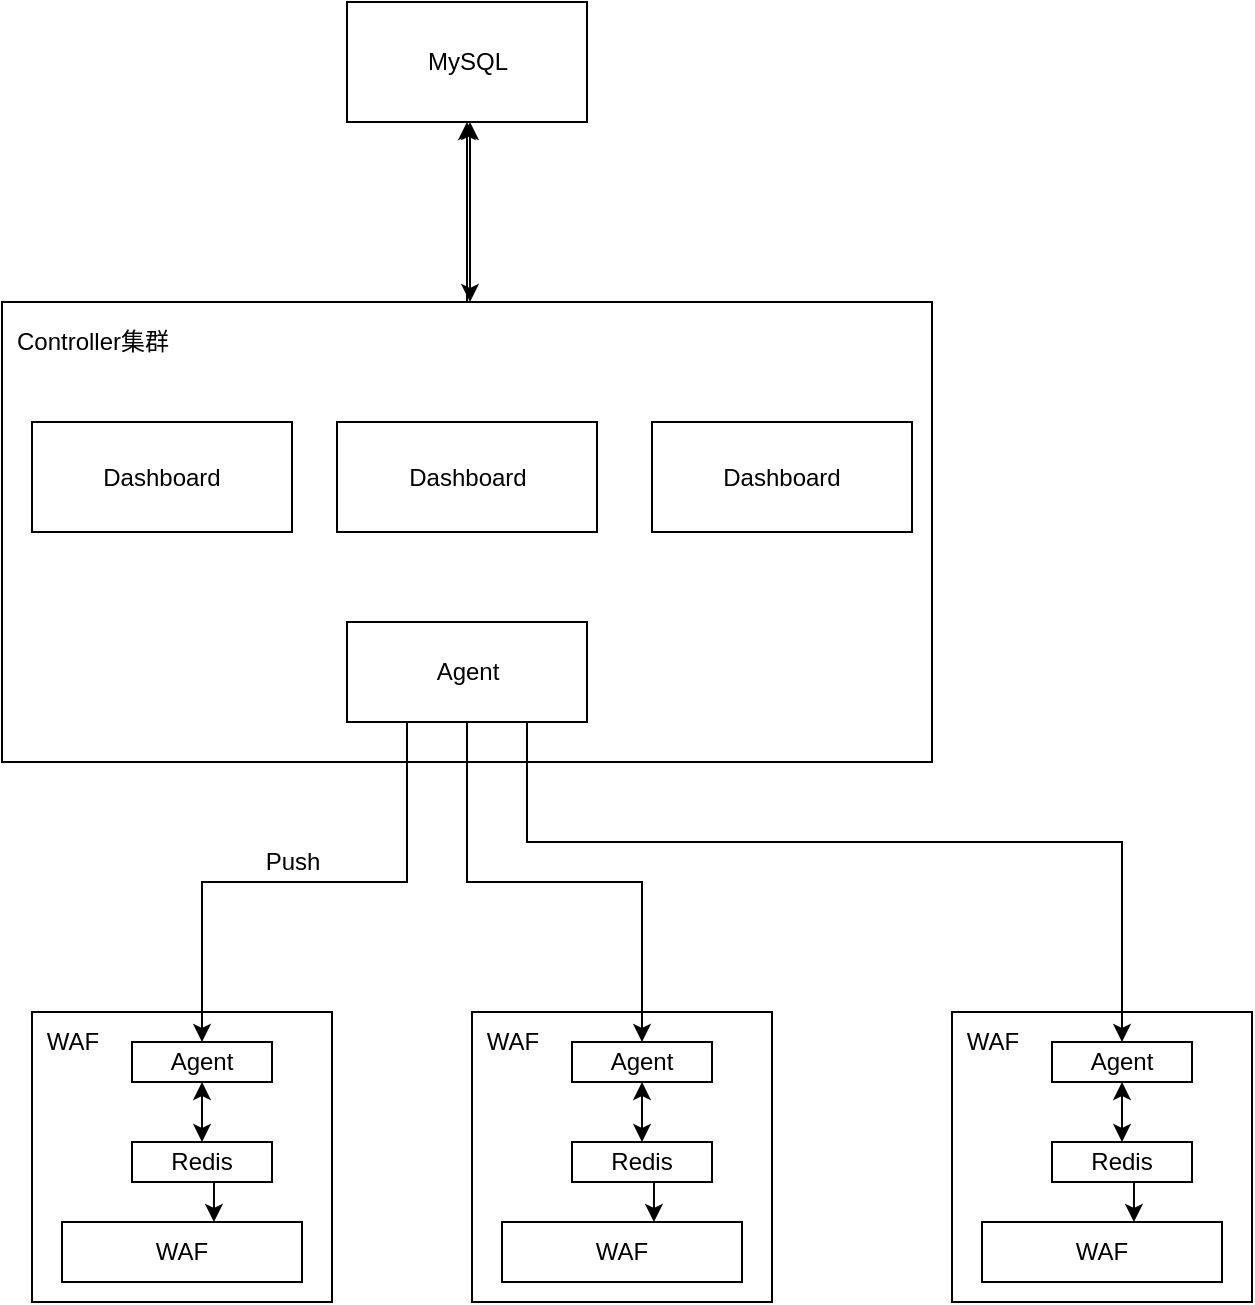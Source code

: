 <mxfile version="14.4.2" type="github">
  <diagram id="L9mihdwNbJZtLMoDJH6u" name="第 1 页">
    <mxGraphModel dx="1426" dy="657" grid="1" gridSize="10" guides="1" tooltips="1" connect="1" arrows="1" fold="1" page="1" pageScale="1" pageWidth="827" pageHeight="1169" math="0" shadow="0">
      <root>
        <mxCell id="0" />
        <mxCell id="1" parent="0" />
        <mxCell id="2mTThQ5nUqLhSKPxyPQN-1" value="MySQL" style="rounded=0;whiteSpace=wrap;html=1;" vertex="1" parent="1">
          <mxGeometry x="307.5" y="80" width="120" height="60" as="geometry" />
        </mxCell>
        <mxCell id="2mTThQ5nUqLhSKPxyPQN-10" style="edgeStyle=orthogonalEdgeStyle;rounded=0;orthogonalLoop=1;jettySize=auto;html=1;exitX=0.5;exitY=0;exitDx=0;exitDy=0;" edge="1" parent="1" source="2mTThQ5nUqLhSKPxyPQN-2" target="2mTThQ5nUqLhSKPxyPQN-1">
          <mxGeometry relative="1" as="geometry" />
        </mxCell>
        <mxCell id="2mTThQ5nUqLhSKPxyPQN-2" value="" style="rounded=0;whiteSpace=wrap;html=1;" vertex="1" parent="1">
          <mxGeometry x="135" y="230" width="465" height="230" as="geometry" />
        </mxCell>
        <mxCell id="2mTThQ5nUqLhSKPxyPQN-6" value="Controller集群" style="text;html=1;align=center;verticalAlign=middle;resizable=0;points=[];autosize=1;" vertex="1" parent="1">
          <mxGeometry x="135" y="240" width="90" height="20" as="geometry" />
        </mxCell>
        <mxCell id="2mTThQ5nUqLhSKPxyPQN-9" value="Dashboard" style="rounded=0;whiteSpace=wrap;html=1;" vertex="1" parent="1">
          <mxGeometry x="150" y="290" width="130" height="55" as="geometry" />
        </mxCell>
        <mxCell id="2mTThQ5nUqLhSKPxyPQN-13" value="Dashboard" style="rounded=0;whiteSpace=wrap;html=1;" vertex="1" parent="1">
          <mxGeometry x="302.5" y="290" width="130" height="55" as="geometry" />
        </mxCell>
        <mxCell id="2mTThQ5nUqLhSKPxyPQN-14" value="Dashboard" style="rounded=0;whiteSpace=wrap;html=1;" vertex="1" parent="1">
          <mxGeometry x="460" y="290" width="130" height="55" as="geometry" />
        </mxCell>
        <mxCell id="2mTThQ5nUqLhSKPxyPQN-15" value="Agent" style="rounded=0;whiteSpace=wrap;html=1;" vertex="1" parent="1">
          <mxGeometry x="307.5" y="390" width="120" height="50" as="geometry" />
        </mxCell>
        <mxCell id="2mTThQ5nUqLhSKPxyPQN-16" value="" style="endArrow=classic;startArrow=classic;html=1;" edge="1" parent="1">
          <mxGeometry width="50" height="50" relative="1" as="geometry">
            <mxPoint x="369" y="230" as="sourcePoint" />
            <mxPoint x="369" y="140" as="targetPoint" />
          </mxGeometry>
        </mxCell>
        <mxCell id="2mTThQ5nUqLhSKPxyPQN-17" value="" style="rounded=0;whiteSpace=wrap;html=1;" vertex="1" parent="1">
          <mxGeometry x="150" y="585" width="150" height="145" as="geometry" />
        </mxCell>
        <mxCell id="2mTThQ5nUqLhSKPxyPQN-18" value="WAF" style="text;html=1;align=center;verticalAlign=middle;resizable=0;points=[];autosize=1;" vertex="1" parent="1">
          <mxGeometry x="150" y="590" width="40" height="20" as="geometry" />
        </mxCell>
        <mxCell id="2mTThQ5nUqLhSKPxyPQN-19" value="Agent" style="rounded=0;whiteSpace=wrap;html=1;" vertex="1" parent="1">
          <mxGeometry x="200" y="600" width="70" height="20" as="geometry" />
        </mxCell>
        <mxCell id="2mTThQ5nUqLhSKPxyPQN-20" value="WAF" style="rounded=0;whiteSpace=wrap;html=1;" vertex="1" parent="1">
          <mxGeometry x="165" y="690" width="120" height="30" as="geometry" />
        </mxCell>
        <mxCell id="2mTThQ5nUqLhSKPxyPQN-25" style="edgeStyle=orthogonalEdgeStyle;rounded=0;orthogonalLoop=1;jettySize=auto;html=1;exitX=0.5;exitY=1;exitDx=0;exitDy=0;entryX=0.633;entryY=0;entryDx=0;entryDy=0;entryPerimeter=0;" edge="1" parent="1" source="2mTThQ5nUqLhSKPxyPQN-21" target="2mTThQ5nUqLhSKPxyPQN-20">
          <mxGeometry relative="1" as="geometry" />
        </mxCell>
        <mxCell id="2mTThQ5nUqLhSKPxyPQN-21" value="Redis" style="rounded=0;whiteSpace=wrap;html=1;" vertex="1" parent="1">
          <mxGeometry x="200" y="650" width="70" height="20" as="geometry" />
        </mxCell>
        <mxCell id="2mTThQ5nUqLhSKPxyPQN-23" value="" style="endArrow=classic;startArrow=classic;html=1;exitX=0.5;exitY=0;exitDx=0;exitDy=0;entryX=0.5;entryY=1;entryDx=0;entryDy=0;" edge="1" parent="1" source="2mTThQ5nUqLhSKPxyPQN-21" target="2mTThQ5nUqLhSKPxyPQN-19">
          <mxGeometry width="50" height="50" relative="1" as="geometry">
            <mxPoint x="390" y="470" as="sourcePoint" />
            <mxPoint x="440" y="420" as="targetPoint" />
          </mxGeometry>
        </mxCell>
        <mxCell id="2mTThQ5nUqLhSKPxyPQN-26" value="" style="rounded=0;whiteSpace=wrap;html=1;" vertex="1" parent="1">
          <mxGeometry x="370" y="585" width="150" height="145" as="geometry" />
        </mxCell>
        <mxCell id="2mTThQ5nUqLhSKPxyPQN-27" value="WAF" style="text;html=1;align=center;verticalAlign=middle;resizable=0;points=[];autosize=1;" vertex="1" parent="1">
          <mxGeometry x="370" y="590" width="40" height="20" as="geometry" />
        </mxCell>
        <mxCell id="2mTThQ5nUqLhSKPxyPQN-28" value="Agent" style="rounded=0;whiteSpace=wrap;html=1;" vertex="1" parent="1">
          <mxGeometry x="420" y="600" width="70" height="20" as="geometry" />
        </mxCell>
        <mxCell id="2mTThQ5nUqLhSKPxyPQN-29" value="WAF" style="rounded=0;whiteSpace=wrap;html=1;" vertex="1" parent="1">
          <mxGeometry x="385" y="690" width="120" height="30" as="geometry" />
        </mxCell>
        <mxCell id="2mTThQ5nUqLhSKPxyPQN-30" style="edgeStyle=orthogonalEdgeStyle;rounded=0;orthogonalLoop=1;jettySize=auto;html=1;exitX=0.5;exitY=1;exitDx=0;exitDy=0;entryX=0.633;entryY=0;entryDx=0;entryDy=0;entryPerimeter=0;" edge="1" parent="1" source="2mTThQ5nUqLhSKPxyPQN-31" target="2mTThQ5nUqLhSKPxyPQN-29">
          <mxGeometry relative="1" as="geometry" />
        </mxCell>
        <mxCell id="2mTThQ5nUqLhSKPxyPQN-31" value="Redis" style="rounded=0;whiteSpace=wrap;html=1;" vertex="1" parent="1">
          <mxGeometry x="420" y="650" width="70" height="20" as="geometry" />
        </mxCell>
        <mxCell id="2mTThQ5nUqLhSKPxyPQN-32" value="" style="endArrow=classic;startArrow=classic;html=1;exitX=0.5;exitY=0;exitDx=0;exitDy=0;entryX=0.5;entryY=1;entryDx=0;entryDy=0;" edge="1" parent="1" source="2mTThQ5nUqLhSKPxyPQN-31" target="2mTThQ5nUqLhSKPxyPQN-28">
          <mxGeometry width="50" height="50" relative="1" as="geometry">
            <mxPoint x="610" y="470" as="sourcePoint" />
            <mxPoint x="660" y="420" as="targetPoint" />
          </mxGeometry>
        </mxCell>
        <mxCell id="2mTThQ5nUqLhSKPxyPQN-33" value="" style="rounded=0;whiteSpace=wrap;html=1;" vertex="1" parent="1">
          <mxGeometry x="610" y="585" width="150" height="145" as="geometry" />
        </mxCell>
        <mxCell id="2mTThQ5nUqLhSKPxyPQN-34" value="WAF" style="text;html=1;align=center;verticalAlign=middle;resizable=0;points=[];autosize=1;" vertex="1" parent="1">
          <mxGeometry x="610" y="590" width="40" height="20" as="geometry" />
        </mxCell>
        <mxCell id="2mTThQ5nUqLhSKPxyPQN-35" value="Agent" style="rounded=0;whiteSpace=wrap;html=1;" vertex="1" parent="1">
          <mxGeometry x="660" y="600" width="70" height="20" as="geometry" />
        </mxCell>
        <mxCell id="2mTThQ5nUqLhSKPxyPQN-36" value="WAF" style="rounded=0;whiteSpace=wrap;html=1;" vertex="1" parent="1">
          <mxGeometry x="625" y="690" width="120" height="30" as="geometry" />
        </mxCell>
        <mxCell id="2mTThQ5nUqLhSKPxyPQN-37" style="edgeStyle=orthogonalEdgeStyle;rounded=0;orthogonalLoop=1;jettySize=auto;html=1;exitX=0.5;exitY=1;exitDx=0;exitDy=0;entryX=0.633;entryY=0;entryDx=0;entryDy=0;entryPerimeter=0;" edge="1" parent="1" source="2mTThQ5nUqLhSKPxyPQN-38" target="2mTThQ5nUqLhSKPxyPQN-36">
          <mxGeometry relative="1" as="geometry" />
        </mxCell>
        <mxCell id="2mTThQ5nUqLhSKPxyPQN-38" value="Redis" style="rounded=0;whiteSpace=wrap;html=1;" vertex="1" parent="1">
          <mxGeometry x="660" y="650" width="70" height="20" as="geometry" />
        </mxCell>
        <mxCell id="2mTThQ5nUqLhSKPxyPQN-39" value="" style="endArrow=classic;startArrow=classic;html=1;exitX=0.5;exitY=0;exitDx=0;exitDy=0;entryX=0.5;entryY=1;entryDx=0;entryDy=0;" edge="1" parent="1" source="2mTThQ5nUqLhSKPxyPQN-38" target="2mTThQ5nUqLhSKPxyPQN-35">
          <mxGeometry width="50" height="50" relative="1" as="geometry">
            <mxPoint x="850" y="470" as="sourcePoint" />
            <mxPoint x="900" y="420" as="targetPoint" />
          </mxGeometry>
        </mxCell>
        <mxCell id="2mTThQ5nUqLhSKPxyPQN-44" style="edgeStyle=orthogonalEdgeStyle;rounded=0;orthogonalLoop=1;jettySize=auto;html=1;exitX=0.5;exitY=1;exitDx=0;exitDy=0;entryX=0.5;entryY=0;entryDx=0;entryDy=0;" edge="1" parent="1" source="2mTThQ5nUqLhSKPxyPQN-15" target="2mTThQ5nUqLhSKPxyPQN-28">
          <mxGeometry relative="1" as="geometry" />
        </mxCell>
        <mxCell id="2mTThQ5nUqLhSKPxyPQN-43" style="edgeStyle=orthogonalEdgeStyle;rounded=0;orthogonalLoop=1;jettySize=auto;html=1;exitX=0.25;exitY=1;exitDx=0;exitDy=0;" edge="1" parent="1" source="2mTThQ5nUqLhSKPxyPQN-15" target="2mTThQ5nUqLhSKPxyPQN-19">
          <mxGeometry relative="1" as="geometry" />
        </mxCell>
        <mxCell id="2mTThQ5nUqLhSKPxyPQN-45" style="edgeStyle=orthogonalEdgeStyle;rounded=0;orthogonalLoop=1;jettySize=auto;html=1;exitX=0.75;exitY=1;exitDx=0;exitDy=0;entryX=0.5;entryY=0;entryDx=0;entryDy=0;" edge="1" parent="1" source="2mTThQ5nUqLhSKPxyPQN-15" target="2mTThQ5nUqLhSKPxyPQN-35">
          <mxGeometry relative="1" as="geometry">
            <Array as="points">
              <mxPoint x="398" y="500" />
              <mxPoint x="695" y="500" />
            </Array>
          </mxGeometry>
        </mxCell>
        <mxCell id="2mTThQ5nUqLhSKPxyPQN-47" value="Push" style="text;html=1;align=center;verticalAlign=middle;resizable=0;points=[];autosize=1;" vertex="1" parent="1">
          <mxGeometry x="260" y="500" width="40" height="20" as="geometry" />
        </mxCell>
      </root>
    </mxGraphModel>
  </diagram>
</mxfile>
